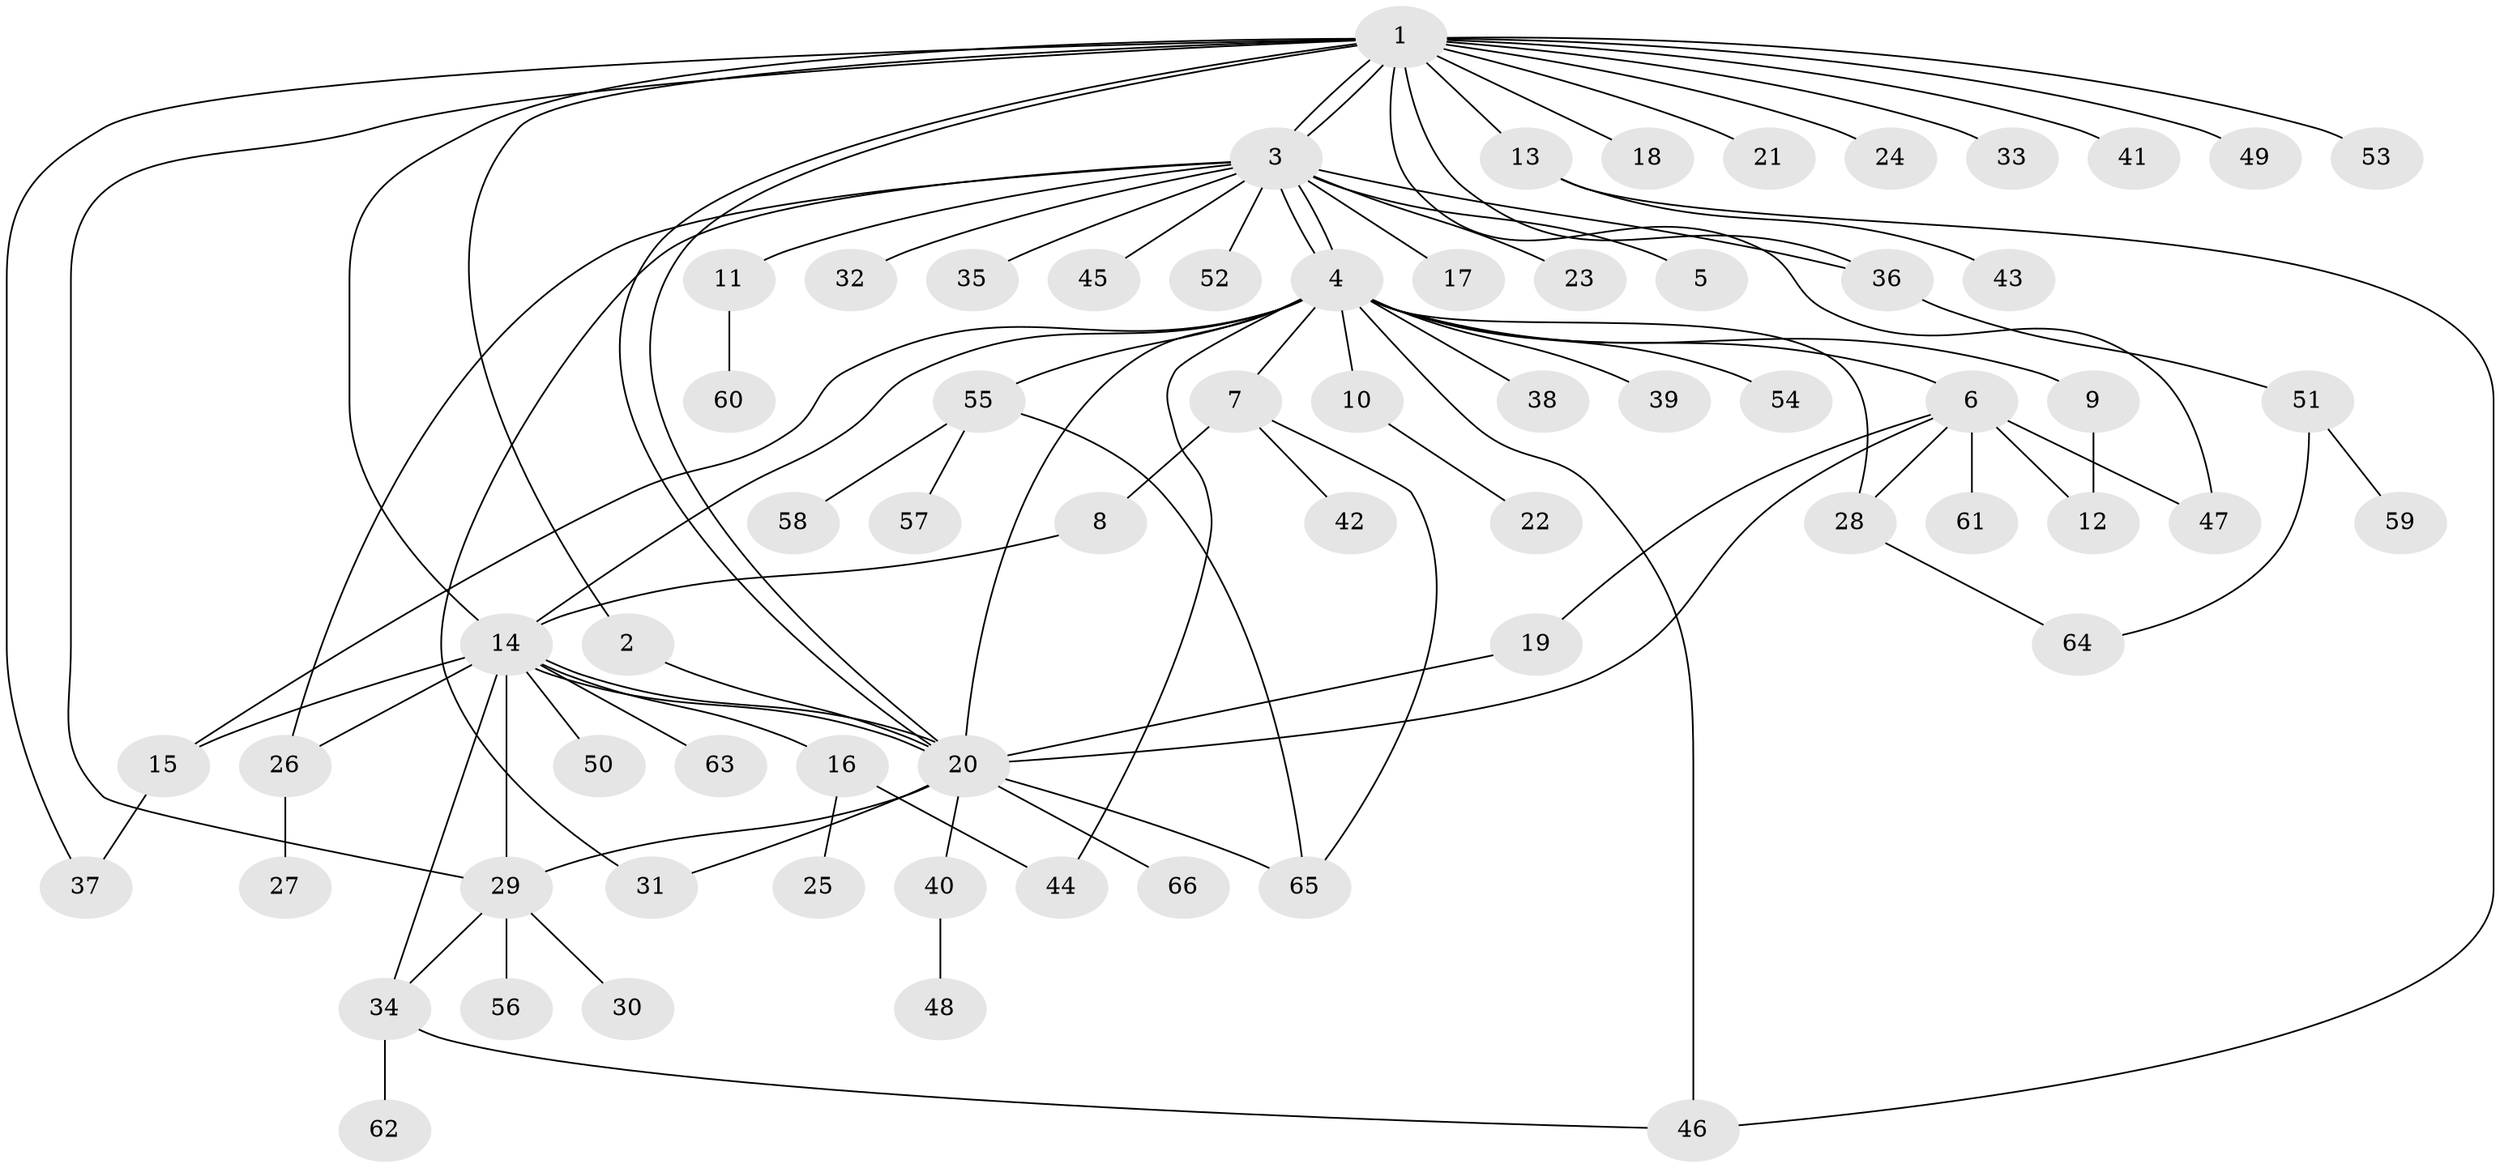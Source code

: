 // coarse degree distribution, {10: 0.05263157894736842, 7: 0.10526315789473684, 5: 0.05263157894736842, 2: 0.15789473684210525, 8: 0.05263157894736842, 1: 0.5789473684210527}
// Generated by graph-tools (version 1.1) at 2025/18/03/04/25 18:18:10]
// undirected, 66 vertices, 93 edges
graph export_dot {
graph [start="1"]
  node [color=gray90,style=filled];
  1;
  2;
  3;
  4;
  5;
  6;
  7;
  8;
  9;
  10;
  11;
  12;
  13;
  14;
  15;
  16;
  17;
  18;
  19;
  20;
  21;
  22;
  23;
  24;
  25;
  26;
  27;
  28;
  29;
  30;
  31;
  32;
  33;
  34;
  35;
  36;
  37;
  38;
  39;
  40;
  41;
  42;
  43;
  44;
  45;
  46;
  47;
  48;
  49;
  50;
  51;
  52;
  53;
  54;
  55;
  56;
  57;
  58;
  59;
  60;
  61;
  62;
  63;
  64;
  65;
  66;
  1 -- 2;
  1 -- 3;
  1 -- 3;
  1 -- 13;
  1 -- 14;
  1 -- 18;
  1 -- 20;
  1 -- 20;
  1 -- 21;
  1 -- 24;
  1 -- 29;
  1 -- 33;
  1 -- 36;
  1 -- 37;
  1 -- 41;
  1 -- 47;
  1 -- 49;
  1 -- 53;
  2 -- 20;
  3 -- 4;
  3 -- 4;
  3 -- 5;
  3 -- 11;
  3 -- 17;
  3 -- 23;
  3 -- 26;
  3 -- 31;
  3 -- 32;
  3 -- 35;
  3 -- 36;
  3 -- 45;
  3 -- 52;
  4 -- 6;
  4 -- 7;
  4 -- 9;
  4 -- 10;
  4 -- 14;
  4 -- 15;
  4 -- 20;
  4 -- 28;
  4 -- 38;
  4 -- 39;
  4 -- 44;
  4 -- 46;
  4 -- 54;
  4 -- 55;
  6 -- 12;
  6 -- 19;
  6 -- 20;
  6 -- 28;
  6 -- 47;
  6 -- 61;
  7 -- 8;
  7 -- 42;
  7 -- 65;
  8 -- 14;
  9 -- 12;
  10 -- 22;
  11 -- 60;
  13 -- 43;
  13 -- 46;
  14 -- 15;
  14 -- 16;
  14 -- 20;
  14 -- 20;
  14 -- 26;
  14 -- 29;
  14 -- 34;
  14 -- 50;
  14 -- 63;
  15 -- 37;
  16 -- 25;
  16 -- 44;
  19 -- 20;
  20 -- 29;
  20 -- 31;
  20 -- 40;
  20 -- 65;
  20 -- 66;
  26 -- 27;
  28 -- 64;
  29 -- 30;
  29 -- 34;
  29 -- 56;
  34 -- 46;
  34 -- 62;
  36 -- 51;
  40 -- 48;
  51 -- 59;
  51 -- 64;
  55 -- 57;
  55 -- 58;
  55 -- 65;
}
